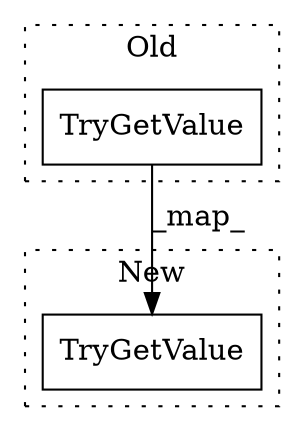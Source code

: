 digraph G {
subgraph cluster0 {
1 [label="TryGetValue" a="32" s="18953,18989" l="12,1" shape="box"];
label = "Old";
style="dotted";
}
subgraph cluster1 {
2 [label="TryGetValue" a="32" s="19625,19657" l="12,1" shape="box"];
label = "New";
style="dotted";
}
1 -> 2 [label="_map_"];
}